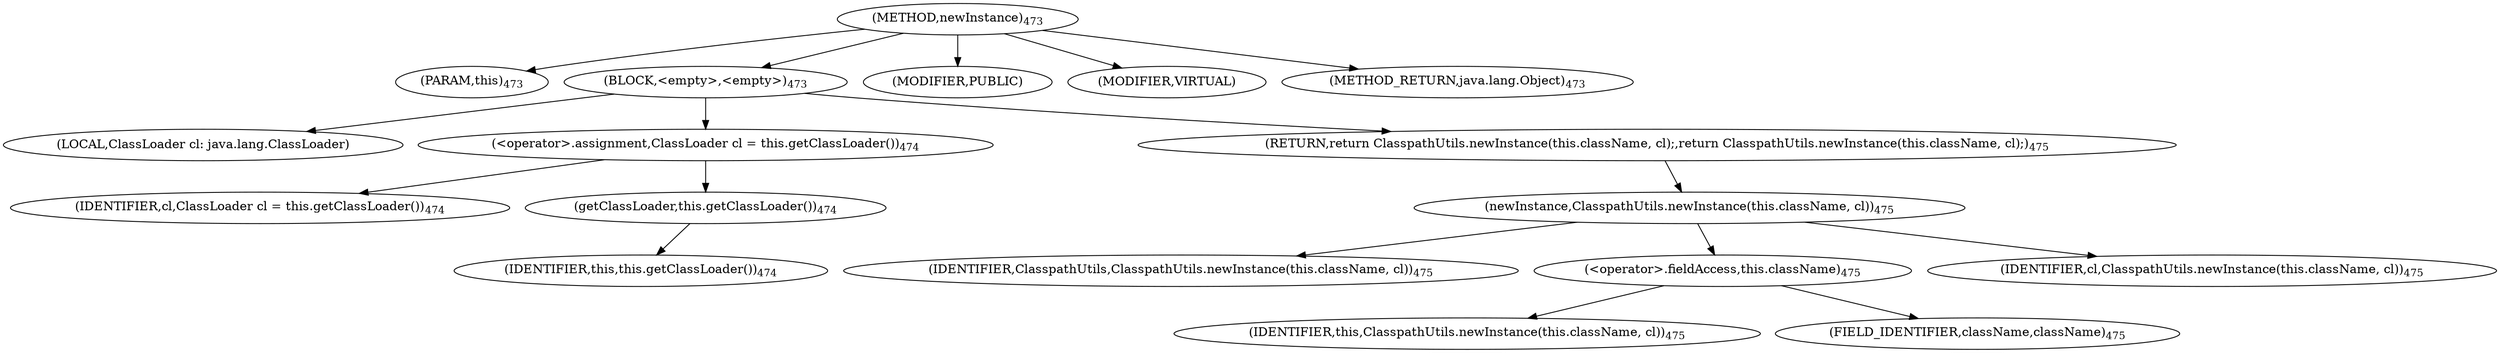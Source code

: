 digraph "newInstance" {  
"582" [label = <(METHOD,newInstance)<SUB>473</SUB>> ]
"37" [label = <(PARAM,this)<SUB>473</SUB>> ]
"583" [label = <(BLOCK,&lt;empty&gt;,&lt;empty&gt;)<SUB>473</SUB>> ]
"584" [label = <(LOCAL,ClassLoader cl: java.lang.ClassLoader)> ]
"585" [label = <(&lt;operator&gt;.assignment,ClassLoader cl = this.getClassLoader())<SUB>474</SUB>> ]
"586" [label = <(IDENTIFIER,cl,ClassLoader cl = this.getClassLoader())<SUB>474</SUB>> ]
"587" [label = <(getClassLoader,this.getClassLoader())<SUB>474</SUB>> ]
"36" [label = <(IDENTIFIER,this,this.getClassLoader())<SUB>474</SUB>> ]
"588" [label = <(RETURN,return ClasspathUtils.newInstance(this.className, cl);,return ClasspathUtils.newInstance(this.className, cl);)<SUB>475</SUB>> ]
"589" [label = <(newInstance,ClasspathUtils.newInstance(this.className, cl))<SUB>475</SUB>> ]
"590" [label = <(IDENTIFIER,ClasspathUtils,ClasspathUtils.newInstance(this.className, cl))<SUB>475</SUB>> ]
"591" [label = <(&lt;operator&gt;.fieldAccess,this.className)<SUB>475</SUB>> ]
"38" [label = <(IDENTIFIER,this,ClasspathUtils.newInstance(this.className, cl))<SUB>475</SUB>> ]
"592" [label = <(FIELD_IDENTIFIER,className,className)<SUB>475</SUB>> ]
"593" [label = <(IDENTIFIER,cl,ClasspathUtils.newInstance(this.className, cl))<SUB>475</SUB>> ]
"594" [label = <(MODIFIER,PUBLIC)> ]
"595" [label = <(MODIFIER,VIRTUAL)> ]
"596" [label = <(METHOD_RETURN,java.lang.Object)<SUB>473</SUB>> ]
  "582" -> "37" 
  "582" -> "583" 
  "582" -> "594" 
  "582" -> "595" 
  "582" -> "596" 
  "583" -> "584" 
  "583" -> "585" 
  "583" -> "588" 
  "585" -> "586" 
  "585" -> "587" 
  "587" -> "36" 
  "588" -> "589" 
  "589" -> "590" 
  "589" -> "591" 
  "589" -> "593" 
  "591" -> "38" 
  "591" -> "592" 
}
